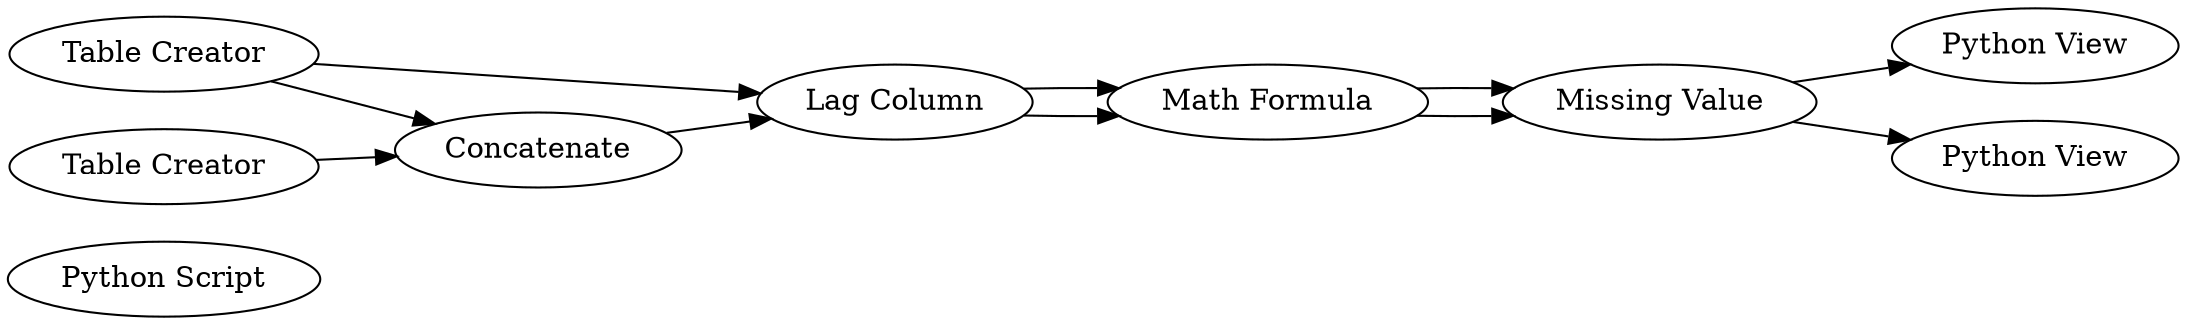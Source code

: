 digraph {
	2 [label="Python Script"]
	15 [label="Table Creator"]
	16 [label="Table Creator"]
	20 [label="Python View"]
	18 [label="Math Formula"]
	19 [label="Lag Column"]
	21 [label="Missing Value"]
	23 [label="Python View"]
	24 [label=Concatenate]
	18 [label="Math Formula"]
	19 [label="Lag Column"]
	21 [label="Missing Value"]
	18 -> 21
	19 -> 18
	18 -> 21
	19 -> 18
	15 -> 24
	15 -> 19
	16 -> 24
	21 -> 20
	24 -> 19
	21 -> 23
	rankdir=LR
}
